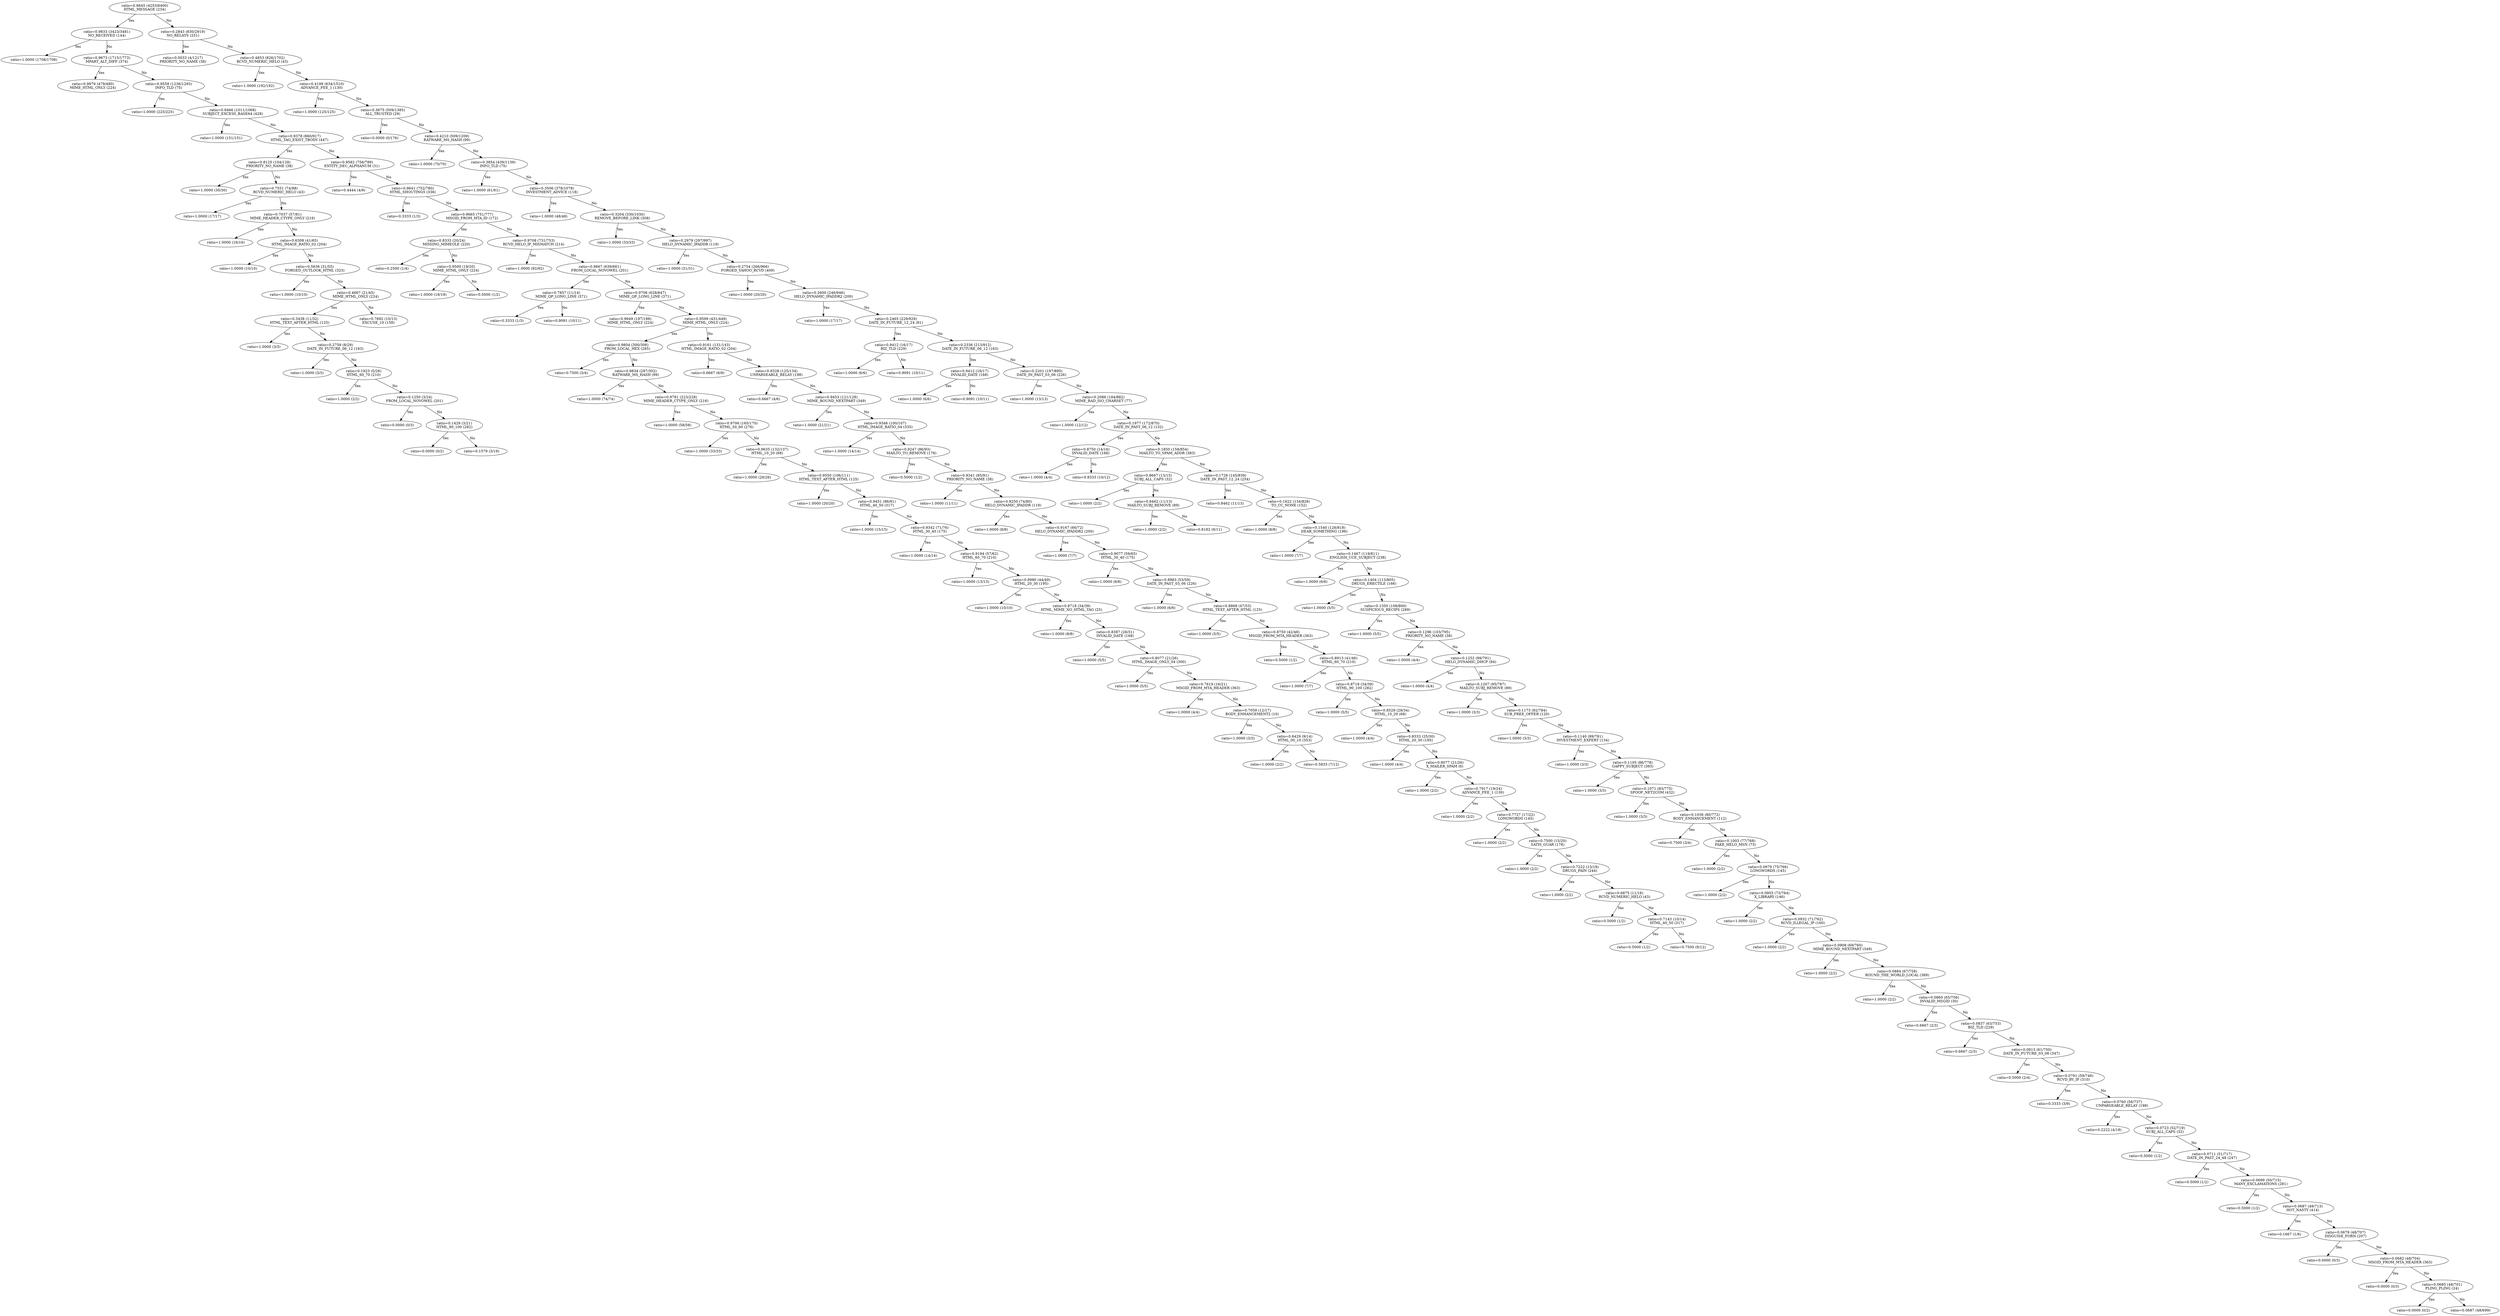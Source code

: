 digraph decisiontree {
n0 [label="ratio=0.6645 (4253/6400)\nHTML_MESSAGE (234)"];

n1 [label="ratio=0.9833 (3423/3481)\nNO_RECEIVED (144)"];

n0 -> n1 [label=Yes];

n2 [label="ratio=1.0000 (1708/1708)\n"];

n1 -> n2 [label=Yes];

n1 -> n3 [label=No];

n3 [label="ratio=0.9673 (1715/1773)\nMPART_ALT_DIFF (374)"];

n4 [label="ratio=0.9979 (479/480)\nMIME_HTML_ONLY (224)"];

n3 -> n4 [label=Yes];

n3 -> n5 [label=No];

n5 [label="ratio=0.9559 (1236/1293)\nINFO_TLD (75)"];

n6 [label="ratio=1.0000 (225/225)\n"];

n5 -> n6 [label=Yes];

n5 -> n7 [label=No];

n7 [label="ratio=0.9466 (1011/1068)\nSUBJECT_EXCESS_BASE64 (428)"];

n8 [label="ratio=1.0000 (151/151)\n"];

n7 -> n8 [label=Yes];

n7 -> n9 [label=No];

n9 [label="ratio=0.9378 (860/917)\nHTML_TAG_EXIST_TBODY (447)"];

n10 [label="ratio=0.8125 (104/128)\nPRIORITY_NO_NAME (38)"];

n9 -> n10 [label=Yes];

n11 [label="ratio=1.0000 (30/30)\n"];

n10 -> n11 [label=Yes];

n10 -> n12 [label=No];

n12 [label="ratio=0.7551 (74/98)\nRCVD_NUMERIC_HELO (43)"];

n13 [label="ratio=1.0000 (17/17)\n"];

n12 -> n13 [label=Yes];

n12 -> n14 [label=No];

n14 [label="ratio=0.7037 (57/81)\nMIME_HEADER_CTYPE_ONLY (216)"];

n15 [label="ratio=1.0000 (16/16)\n"];

n14 -> n15 [label=Yes];

n14 -> n16 [label=No];

n16 [label="ratio=0.6308 (41/65)\nHTML_IMAGE_RATIO_02 (204)"];

n17 [label="ratio=1.0000 (10/10)\n"];

n16 -> n17 [label=Yes];

n16 -> n18 [label=No];

n18 [label="ratio=0.5636 (31/55)\nFORGED_OUTLOOK_HTML (323)"];

n19 [label="ratio=1.0000 (10/10)\n"];

n18 -> n19 [label=Yes];

n18 -> n20 [label=No];

n20 [label="ratio=0.4667 (21/45)\nMIME_HTML_ONLY (224)"];

n21 [label="ratio=0.3438 (11/32)\nHTML_TEXT_AFTER_HTML (125)"];

n20 -> n21 [label=Yes];

n22 [label="ratio=1.0000 (3/3)\n"];

n21 -> n22 [label=Yes];

n21 -> n23 [label=No];

n23 [label="ratio=0.2759 (8/29)\nDATE_IN_FUTURE_06_12 (163)"];

n24 [label="ratio=1.0000 (3/3)\n"];

n23 -> n24 [label=Yes];

n23 -> n25 [label=No];

n25 [label="ratio=0.1923 (5/26)\nHTML_60_70 (210)"];

n26 [label="ratio=1.0000 (2/2)\n"];

n25 -> n26 [label=Yes];

n25 -> n27 [label=No];

n27 [label="ratio=0.1250 (3/24)\nFROM_LOCAL_NOVOWEL (201)"];

n28 [label="ratio=0.0000 (0/3)\n"];

n27 -> n28 [label=Yes];

n27 -> n29 [label=No];

n29 [label="ratio=0.1429 (3/21)\nHTML_90_100 (282)"];

n30 [label="ratio=0.0000 (0/2)\n"];

n29 -> n30 [label=Yes];

n29 -> n31 [label=No];

n31 [label="ratio=0.1579 (3/19)\n"];

n20 -> n32 [label=No];

n32 [label="ratio=0.7692 (10/13)\nEXCUSE_10 (158)"];

n9 -> n33 [label=No];

n33 [label="ratio=0.9582 (756/789)\nENTITY_DEC_ALPHANUM (31)"];

n34 [label="ratio=0.4444 (4/9)\n"];

n33 -> n34 [label=Yes];

n33 -> n35 [label=No];

n35 [label="ratio=0.9641 (752/780)\nHTML_SHOUTING5 (336)"];

n36 [label="ratio=0.3333 (1/3)\n"];

n35 -> n36 [label=Yes];

n35 -> n37 [label=No];

n37 [label="ratio=0.9665 (751/777)\nMSGID_FROM_MTA_ID (172)"];

n38 [label="ratio=0.8333 (20/24)\nMISSING_MIMEOLE (220)"];

n37 -> n38 [label=Yes];

n39 [label="ratio=0.2500 (1/4)\n"];

n38 -> n39 [label=Yes];

n38 -> n40 [label=No];

n40 [label="ratio=0.9500 (19/20)\nMIME_HTML_ONLY (224)"];

n41 [label="ratio=1.0000 (18/18)\n"];

n40 -> n41 [label=Yes];

n40 -> n42 [label=No];

n42 [label="ratio=0.5000 (1/2)\n"];

n37 -> n43 [label=No];

n43 [label="ratio=0.9708 (731/753)\nRCVD_HELO_IP_MISMATCH (214)"];

n44 [label="ratio=1.0000 (92/92)\n"];

n43 -> n44 [label=Yes];

n43 -> n45 [label=No];

n45 [label="ratio=0.9667 (639/661)\nFROM_LOCAL_NOVOWEL (201)"];

n46 [label="ratio=0.7857 (11/14)\nMIME_QP_LONG_LINE (371)"];

n45 -> n46 [label=Yes];

n47 [label="ratio=0.3333 (1/3)\n"];

n46 -> n47 [label=Yes];

n46 -> n48 [label=No];

n48 [label="ratio=0.9091 (10/11)\n"];

n45 -> n49 [label=No];

n49 [label="ratio=0.9706 (628/647)\nMIME_QP_LONG_LINE (371)"];

n50 [label="ratio=0.9949 (197/198)\nMIME_HTML_ONLY (224)"];

n49 -> n50 [label=Yes];

n49 -> n51 [label=No];

n51 [label="ratio=0.9599 (431/449)\nMIME_HTML_ONLY (224)"];

n52 [label="ratio=0.9804 (300/306)\nFROM_LOCAL_HEX (285)"];

n51 -> n52 [label=Yes];

n53 [label="ratio=0.7500 (3/4)\n"];

n52 -> n53 [label=Yes];

n52 -> n54 [label=No];

n54 [label="ratio=0.9834 (297/302)\nRATWARE_MS_HASH (99)"];

n55 [label="ratio=1.0000 (74/74)\n"];

n54 -> n55 [label=Yes];

n54 -> n56 [label=No];

n56 [label="ratio=0.9781 (223/228)\nMIME_HEADER_CTYPE_ONLY (216)"];

n57 [label="ratio=1.0000 (58/58)\n"];

n56 -> n57 [label=Yes];

n56 -> n58 [label=No];

n58 [label="ratio=0.9706 (165/170)\nHTML_50_60 (276)"];

n59 [label="ratio=1.0000 (33/33)\n"];

n58 -> n59 [label=Yes];

n58 -> n60 [label=No];

n60 [label="ratio=0.9635 (132/137)\nHTML_10_20 (68)"];

n61 [label="ratio=1.0000 (26/26)\n"];

n60 -> n61 [label=Yes];

n60 -> n62 [label=No];

n62 [label="ratio=0.9550 (106/111)\nHTML_TEXT_AFTER_HTML (125)"];

n63 [label="ratio=1.0000 (20/20)\n"];

n62 -> n63 [label=Yes];

n62 -> n64 [label=No];

n64 [label="ratio=0.9451 (86/91)\nHTML_40_50 (317)"];

n65 [label="ratio=1.0000 (15/15)\n"];

n64 -> n65 [label=Yes];

n64 -> n66 [label=No];

n66 [label="ratio=0.9342 (71/76)\nHTML_30_40 (175)"];

n67 [label="ratio=1.0000 (14/14)\n"];

n66 -> n67 [label=Yes];

n66 -> n68 [label=No];

n68 [label="ratio=0.9194 (57/62)\nHTML_60_70 (210)"];

n69 [label="ratio=1.0000 (13/13)\n"];

n68 -> n69 [label=Yes];

n68 -> n70 [label=No];

n70 [label="ratio=0.8980 (44/49)\nHTML_20_30 (195)"];

n71 [label="ratio=1.0000 (10/10)\n"];

n70 -> n71 [label=Yes];

n70 -> n72 [label=No];

n72 [label="ratio=0.8718 (34/39)\nHTML_MIME_NO_HTML_TAG (25)"];

n73 [label="ratio=1.0000 (8/8)\n"];

n72 -> n73 [label=Yes];

n72 -> n74 [label=No];

n74 [label="ratio=0.8387 (26/31)\nINVALID_DATE (168)"];

n75 [label="ratio=1.0000 (5/5)\n"];

n74 -> n75 [label=Yes];

n74 -> n76 [label=No];

n76 [label="ratio=0.8077 (21/26)\nHTML_IMAGE_ONLY_04 (300)"];

n77 [label="ratio=1.0000 (5/5)\n"];

n76 -> n77 [label=Yes];

n76 -> n78 [label=No];

n78 [label="ratio=0.7619 (16/21)\nMSGID_FROM_MTA_HEADER (363)"];

n79 [label="ratio=1.0000 (4/4)\n"];

n78 -> n79 [label=Yes];

n78 -> n80 [label=No];

n80 [label="ratio=0.7059 (12/17)\nBODY_ENHANCEMENT2 (10)"];

n81 [label="ratio=1.0000 (3/3)\n"];

n80 -> n81 [label=Yes];

n80 -> n82 [label=No];

n82 [label="ratio=0.6429 (9/14)\nHTML_00_10 (353)"];

n83 [label="ratio=1.0000 (2/2)\n"];

n82 -> n83 [label=Yes];

n82 -> n84 [label=No];

n84 [label="ratio=0.5833 (7/12)\n"];

n51 -> n85 [label=No];

n85 [label="ratio=0.9161 (131/143)\nHTML_IMAGE_RATIO_02 (204)"];

n86 [label="ratio=0.6667 (6/9)\n"];

n85 -> n86 [label=Yes];

n85 -> n87 [label=No];

n87 [label="ratio=0.9328 (125/134)\nUNPARSEABLE_RELAY (198)"];

n88 [label="ratio=0.6667 (4/6)\n"];

n87 -> n88 [label=Yes];

n87 -> n89 [label=No];

n89 [label="ratio=0.9453 (121/128)\nMIME_BOUND_NEXTPART (349)"];

n90 [label="ratio=1.0000 (21/21)\n"];

n89 -> n90 [label=Yes];

n89 -> n91 [label=No];

n91 [label="ratio=0.9346 (100/107)\nHTML_IMAGE_RATIO_04 (335)"];

n92 [label="ratio=1.0000 (14/14)\n"];

n91 -> n92 [label=Yes];

n91 -> n93 [label=No];

n93 [label="ratio=0.9247 (86/93)\nMAILTO_TO_REMOVE (176)"];

n94 [label="ratio=0.5000 (1/2)\n"];

n93 -> n94 [label=Yes];

n93 -> n95 [label=No];

n95 [label="ratio=0.9341 (85/91)\nPRIORITY_NO_NAME (38)"];

n96 [label="ratio=1.0000 (11/11)\n"];

n95 -> n96 [label=Yes];

n95 -> n97 [label=No];

n97 [label="ratio=0.9250 (74/80)\nHELO_DYNAMIC_IPADDR (119)"];

n98 [label="ratio=1.0000 (8/8)\n"];

n97 -> n98 [label=Yes];

n97 -> n99 [label=No];

n99 [label="ratio=0.9167 (66/72)\nHELO_DYNAMIC_IPADDR2 (200)"];

n100 [label="ratio=1.0000 (7/7)\n"];

n99 -> n100 [label=Yes];

n99 -> n101 [label=No];

n101 [label="ratio=0.9077 (59/65)\nHTML_30_40 (175)"];

n102 [label="ratio=1.0000 (6/6)\n"];

n101 -> n102 [label=Yes];

n101 -> n103 [label=No];

n103 [label="ratio=0.8983 (53/59)\nDATE_IN_PAST_03_06 (226)"];

n104 [label="ratio=1.0000 (6/6)\n"];

n103 -> n104 [label=Yes];

n103 -> n105 [label=No];

n105 [label="ratio=0.8868 (47/53)\nHTML_TEXT_AFTER_HTML (125)"];

n106 [label="ratio=1.0000 (5/5)\n"];

n105 -> n106 [label=Yes];

n105 -> n107 [label=No];

n107 [label="ratio=0.8750 (42/48)\nMSGID_FROM_MTA_HEADER (363)"];

n108 [label="ratio=0.5000 (1/2)\n"];

n107 -> n108 [label=Yes];

n107 -> n109 [label=No];

n109 [label="ratio=0.8913 (41/46)\nHTML_60_70 (210)"];

n110 [label="ratio=1.0000 (7/7)\n"];

n109 -> n110 [label=Yes];

n109 -> n111 [label=No];

n111 [label="ratio=0.8718 (34/39)\nHTML_90_100 (282)"];

n112 [label="ratio=1.0000 (5/5)\n"];

n111 -> n112 [label=Yes];

n111 -> n113 [label=No];

n113 [label="ratio=0.8529 (29/34)\nHTML_10_20 (68)"];

n114 [label="ratio=1.0000 (4/4)\n"];

n113 -> n114 [label=Yes];

n113 -> n115 [label=No];

n115 [label="ratio=0.8333 (25/30)\nHTML_20_30 (195)"];

n116 [label="ratio=1.0000 (4/4)\n"];

n115 -> n116 [label=Yes];

n115 -> n117 [label=No];

n117 [label="ratio=0.8077 (21/26)\nX_MAILER_SPAM (6)"];

n118 [label="ratio=1.0000 (2/2)\n"];

n117 -> n118 [label=Yes];

n117 -> n119 [label=No];

n119 [label="ratio=0.7917 (19/24)\nADVANCE_FEE_1 (130)"];

n120 [label="ratio=1.0000 (2/2)\n"];

n119 -> n120 [label=Yes];

n119 -> n121 [label=No];

n121 [label="ratio=0.7727 (17/22)\nLONGWORDS (145)"];

n122 [label="ratio=1.0000 (2/2)\n"];

n121 -> n122 [label=Yes];

n121 -> n123 [label=No];

n123 [label="ratio=0.7500 (15/20)\nSATIS_GUAR (178)"];

n124 [label="ratio=1.0000 (2/2)\n"];

n123 -> n124 [label=Yes];

n123 -> n125 [label=No];

n125 [label="ratio=0.7222 (13/18)\nDRUGS_PAIN (244)"];

n126 [label="ratio=1.0000 (2/2)\n"];

n125 -> n126 [label=Yes];

n125 -> n127 [label=No];

n127 [label="ratio=0.6875 (11/16)\nRCVD_NUMERIC_HELO (43)"];

n128 [label="ratio=0.5000 (1/2)\n"];

n127 -> n128 [label=Yes];

n127 -> n129 [label=No];

n129 [label="ratio=0.7143 (10/14)\nHTML_40_50 (317)"];

n130 [label="ratio=0.5000 (1/2)\n"];

n129 -> n130 [label=Yes];

n129 -> n131 [label=No];

n131 [label="ratio=0.7500 (9/12)\n"];

n0 -> n132 [label=No];

n132 [label="ratio=0.2843 (830/2919)\nNO_RELAYS (251)"];

n133 [label="ratio=0.0033 (4/1217)\nPRIORITY_NO_NAME (38)"];

n132 -> n133 [label=Yes];

n132 -> n134 [label=No];

n134 [label="ratio=0.4853 (826/1702)\nRCVD_NUMERIC_HELO (43)"];

n135 [label="ratio=1.0000 (192/192)\n"];

n134 -> n135 [label=Yes];

n134 -> n136 [label=No];

n136 [label="ratio=0.4199 (634/1510)\nADVANCE_FEE_1 (130)"];

n137 [label="ratio=1.0000 (125/125)\n"];

n136 -> n137 [label=Yes];

n136 -> n138 [label=No];

n138 [label="ratio=0.3675 (509/1385)\nALL_TRUSTED (29)"];

n139 [label="ratio=0.0000 (0/176)\n"];

n138 -> n139 [label=Yes];

n138 -> n140 [label=No];

n140 [label="ratio=0.4210 (509/1209)\nRATWARE_MS_HASH (99)"];

n141 [label="ratio=1.0000 (70/70)\n"];

n140 -> n141 [label=Yes];

n140 -> n142 [label=No];

n142 [label="ratio=0.3854 (439/1139)\nINFO_TLD (75)"];

n143 [label="ratio=1.0000 (61/61)\n"];

n142 -> n143 [label=Yes];

n142 -> n144 [label=No];

n144 [label="ratio=0.3506 (378/1078)\nINVESTMENT_ADVICE (118)"];

n145 [label="ratio=1.0000 (48/48)\n"];

n144 -> n145 [label=Yes];

n144 -> n146 [label=No];

n146 [label="ratio=0.3204 (330/1030)\nREMOVE_BEFORE_LINK (308)"];

n147 [label="ratio=1.0000 (33/33)\n"];

n146 -> n147 [label=Yes];

n146 -> n148 [label=No];

n148 [label="ratio=0.2979 (297/997)\nHELO_DYNAMIC_IPADDR (119)"];

n149 [label="ratio=1.0000 (31/31)\n"];

n148 -> n149 [label=Yes];

n148 -> n150 [label=No];

n150 [label="ratio=0.2754 (266/966)\nFORGED_YAHOO_RCVD (409)"];

n151 [label="ratio=1.0000 (20/20)\n"];

n150 -> n151 [label=Yes];

n150 -> n152 [label=No];

n152 [label="ratio=0.2600 (246/946)\nHELO_DYNAMIC_IPADDR2 (200)"];

n153 [label="ratio=1.0000 (17/17)\n"];

n152 -> n153 [label=Yes];

n152 -> n154 [label=No];

n154 [label="ratio=0.2465 (229/929)\nDATE_IN_FUTURE_12_24 (81)"];

n155 [label="ratio=0.9412 (16/17)\nBIZ_TLD (229)"];

n154 -> n155 [label=Yes];

n156 [label="ratio=1.0000 (6/6)\n"];

n155 -> n156 [label=Yes];

n155 -> n157 [label=No];

n157 [label="ratio=0.9091 (10/11)\n"];

n154 -> n158 [label=No];

n158 [label="ratio=0.2336 (213/912)\nDATE_IN_FUTURE_06_12 (163)"];

n159 [label="ratio=0.9412 (16/17)\nINVALID_DATE (168)"];

n158 -> n159 [label=Yes];

n160 [label="ratio=1.0000 (6/6)\n"];

n159 -> n160 [label=Yes];

n159 -> n161 [label=No];

n161 [label="ratio=0.9091 (10/11)\n"];

n158 -> n162 [label=No];

n162 [label="ratio=0.2201 (197/895)\nDATE_IN_PAST_03_06 (226)"];

n163 [label="ratio=1.0000 (13/13)\n"];

n162 -> n163 [label=Yes];

n162 -> n164 [label=No];

n164 [label="ratio=0.2086 (184/882)\nMIME_BAD_ISO_CHARSET (77)"];

n165 [label="ratio=1.0000 (12/12)\n"];

n164 -> n165 [label=Yes];

n164 -> n166 [label=No];

n166 [label="ratio=0.1977 (172/870)\nDATE_IN_PAST_06_12 (132)"];

n167 [label="ratio=0.8750 (14/16)\nINVALID_DATE (168)"];

n166 -> n167 [label=Yes];

n168 [label="ratio=1.0000 (4/4)\n"];

n167 -> n168 [label=Yes];

n167 -> n169 [label=No];

n169 [label="ratio=0.8333 (10/12)\n"];

n166 -> n170 [label=No];

n170 [label="ratio=0.1850 (158/854)\nMAILTO_TO_SPAM_ADDR (383)"];

n171 [label="ratio=0.8667 (13/15)\nSUBJ_ALL_CAPS (32)"];

n170 -> n171 [label=Yes];

n172 [label="ratio=1.0000 (2/2)\n"];

n171 -> n172 [label=Yes];

n171 -> n173 [label=No];

n173 [label="ratio=0.8462 (11/13)\nMAILTO_SUBJ_REMOVE (89)"];

n174 [label="ratio=1.0000 (2/2)\n"];

n173 -> n174 [label=Yes];

n173 -> n175 [label=No];

n175 [label="ratio=0.8182 (9/11)\n"];

n170 -> n176 [label=No];

n176 [label="ratio=0.1728 (145/839)\nDATE_IN_PAST_12_24 (254)"];

n177 [label="ratio=0.8462 (11/13)\n"];

n176 -> n177 [label=Yes];

n176 -> n178 [label=No];

n178 [label="ratio=0.1622 (134/826)\nTO_CC_NONE (152)"];

n179 [label="ratio=1.0000 (8/8)\n"];

n178 -> n179 [label=Yes];

n178 -> n180 [label=No];

n180 [label="ratio=0.1540 (126/818)\nDEAR_SOMETHING (196)"];

n181 [label="ratio=1.0000 (7/7)\n"];

n180 -> n181 [label=Yes];

n180 -> n182 [label=No];

n182 [label="ratio=0.1467 (119/811)\nENGLISH_UCE_SUBJECT (238)"];

n183 [label="ratio=1.0000 (6/6)\n"];

n182 -> n183 [label=Yes];

n182 -> n184 [label=No];

n184 [label="ratio=0.1404 (113/805)\nDRUGS_ERECTILE (166)"];

n185 [label="ratio=1.0000 (5/5)\n"];

n184 -> n185 [label=Yes];

n184 -> n186 [label=No];

n186 [label="ratio=0.1350 (108/800)\nSUSPICIOUS_RECIPS (289)"];

n187 [label="ratio=1.0000 (5/5)\n"];

n186 -> n187 [label=Yes];

n186 -> n188 [label=No];

n188 [label="ratio=0.1296 (103/795)\nPRIORITY_NO_NAME (38)"];

n189 [label="ratio=1.0000 (4/4)\n"];

n188 -> n189 [label=Yes];

n188 -> n190 [label=No];

n190 [label="ratio=0.1252 (99/791)\nHELO_DYNAMIC_DHCP (94)"];

n191 [label="ratio=1.0000 (4/4)\n"];

n190 -> n191 [label=Yes];

n190 -> n192 [label=No];

n192 [label="ratio=0.1207 (95/787)\nMAILTO_SUBJ_REMOVE (89)"];

n193 [label="ratio=1.0000 (3/3)\n"];

n192 -> n193 [label=Yes];

n192 -> n194 [label=No];

n194 [label="ratio=0.1173 (92/784)\nSUB_FREE_OFFER (120)"];

n195 [label="ratio=1.0000 (3/3)\n"];

n194 -> n195 [label=Yes];

n194 -> n196 [label=No];

n196 [label="ratio=0.1140 (89/781)\nINVESTMENT_EXPERT (134)"];

n197 [label="ratio=1.0000 (3/3)\n"];

n196 -> n197 [label=Yes];

n196 -> n198 [label=No];

n198 [label="ratio=0.1105 (86/778)\nGAPPY_SUBJECT (393)"];

n199 [label="ratio=1.0000 (3/3)\n"];

n198 -> n199 [label=Yes];

n198 -> n200 [label=No];

n200 [label="ratio=0.1071 (83/775)\nSPOOF_NET2COM (432)"];

n201 [label="ratio=1.0000 (3/3)\n"];

n200 -> n201 [label=Yes];

n200 -> n202 [label=No];

n202 [label="ratio=0.1036 (80/772)\nBODY_ENHANCEMENT (112)"];

n203 [label="ratio=0.7500 (3/4)\n"];

n202 -> n203 [label=Yes];

n202 -> n204 [label=No];

n204 [label="ratio=0.1003 (77/768)\nFAKE_HELO_MSN (73)"];

n205 [label="ratio=1.0000 (2/2)\n"];

n204 -> n205 [label=Yes];

n204 -> n206 [label=No];

n206 [label="ratio=0.0979 (75/766)\nLONGWORDS (145)"];

n207 [label="ratio=1.0000 (2/2)\n"];

n206 -> n207 [label=Yes];

n206 -> n208 [label=No];

n208 [label="ratio=0.0955 (73/764)\nX_LIBRARY (146)"];

n209 [label="ratio=1.0000 (2/2)\n"];

n208 -> n209 [label=Yes];

n208 -> n210 [label=No];

n210 [label="ratio=0.0932 (71/762)\nRCVD_ILLEGAL_IP (160)"];

n211 [label="ratio=1.0000 (2/2)\n"];

n210 -> n211 [label=Yes];

n210 -> n212 [label=No];

n212 [label="ratio=0.0908 (69/760)\nMIME_BOUND_NEXTPART (349)"];

n213 [label="ratio=1.0000 (2/2)\n"];

n212 -> n213 [label=Yes];

n212 -> n214 [label=No];

n214 [label="ratio=0.0884 (67/758)\nROUND_THE_WORLD_LOCAL (389)"];

n215 [label="ratio=1.0000 (2/2)\n"];

n214 -> n215 [label=Yes];

n214 -> n216 [label=No];

n216 [label="ratio=0.0860 (65/756)\nINVALID_MSGID (30)"];

n217 [label="ratio=0.6667 (2/3)\n"];

n216 -> n217 [label=Yes];

n216 -> n218 [label=No];

n218 [label="ratio=0.0837 (63/753)\nBIZ_TLD (229)"];

n219 [label="ratio=0.6667 (2/3)\n"];

n218 -> n219 [label=Yes];

n218 -> n220 [label=No];

n220 [label="ratio=0.0813 (61/750)\nDATE_IN_FUTURE_03_06 (347)"];

n221 [label="ratio=0.5000 (2/4)\n"];

n220 -> n221 [label=Yes];

n220 -> n222 [label=No];

n222 [label="ratio=0.0791 (59/746)\nRCVD_BY_IP (310)"];

n223 [label="ratio=0.3333 (3/9)\n"];

n222 -> n223 [label=Yes];

n222 -> n224 [label=No];

n224 [label="ratio=0.0760 (56/737)\nUNPARSEABLE_RELAY (198)"];

n225 [label="ratio=0.2222 (4/18)\n"];

n224 -> n225 [label=Yes];

n224 -> n226 [label=No];

n226 [label="ratio=0.0723 (52/719)\nSUBJ_ALL_CAPS (32)"];

n227 [label="ratio=0.5000 (1/2)\n"];

n226 -> n227 [label=Yes];

n226 -> n228 [label=No];

n228 [label="ratio=0.0711 (51/717)\nDATE_IN_PAST_24_48 (247)"];

n229 [label="ratio=0.5000 (1/2)\n"];

n228 -> n229 [label=Yes];

n228 -> n230 [label=No];

n230 [label="ratio=0.0699 (50/715)\nMANY_EXCLAMATIONS (281)"];

n231 [label="ratio=0.5000 (1/2)\n"];

n230 -> n231 [label=Yes];

n230 -> n232 [label=No];

n232 [label="ratio=0.0687 (49/713)\nHOT_NASTY (414)"];

n233 [label="ratio=0.1667 (1/6)\n"];

n232 -> n233 [label=Yes];

n232 -> n234 [label=No];

n234 [label="ratio=0.0679 (48/707)\nDISGUISE_PORN (207)"];

n235 [label="ratio=0.0000 (0/3)\n"];

n234 -> n235 [label=Yes];

n234 -> n236 [label=No];

n236 [label="ratio=0.0682 (48/704)\nMSGID_FROM_MTA_HEADER (363)"];

n237 [label="ratio=0.0000 (0/3)\n"];

n236 -> n237 [label=Yes];

n236 -> n238 [label=No];

n238 [label="ratio=0.0685 (48/701)\nPLING_PLING (24)"];

n239 [label="ratio=0.0000 (0/2)\n"];

n238 -> n239 [label=Yes];

n238 -> n240 [label=No];

n240 [label="ratio=0.0687 (48/699)\n"];

}
